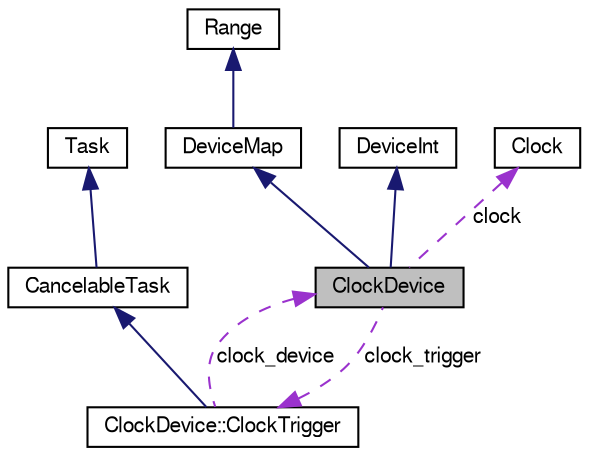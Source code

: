 digraph G
{
  edge [fontname="FreeSans",fontsize="10",labelfontname="FreeSans",labelfontsize="10"];
  node [fontname="FreeSans",fontsize="10",shape=record];
  Node1 [label="ClockDevice",height=0.2,width=0.4,color="black", fillcolor="grey75", style="filled" fontcolor="black"];
  Node2 -> Node1 [dir=back,color="midnightblue",fontsize="10",style="solid"];
  Node2 [label="DeviceMap",height=0.2,width=0.4,color="black", fillcolor="white", style="filled",URL="$classDeviceMap.html"];
  Node3 -> Node2 [dir=back,color="midnightblue",fontsize="10",style="solid"];
  Node3 [label="Range",height=0.2,width=0.4,color="black", fillcolor="white", style="filled",URL="$classRange.html"];
  Node4 -> Node1 [dir=back,color="midnightblue",fontsize="10",style="solid"];
  Node4 [label="DeviceInt",height=0.2,width=0.4,color="black", fillcolor="white", style="filled",URL="$classDeviceInt.html"];
  Node5 -> Node1 [dir=back,color="darkorchid3",fontsize="10",style="dashed",label="clock_trigger"];
  Node5 [label="ClockDevice::ClockTrigger",height=0.2,width=0.4,color="black", fillcolor="white", style="filled",URL="$classClockDevice_1_1ClockTrigger.html"];
  Node6 -> Node5 [dir=back,color="midnightblue",fontsize="10",style="solid"];
  Node6 [label="CancelableTask",height=0.2,width=0.4,color="black", fillcolor="white", style="filled",URL="$classCancelableTask.html"];
  Node7 -> Node6 [dir=back,color="midnightblue",fontsize="10",style="solid"];
  Node7 [label="Task",height=0.2,width=0.4,color="black", fillcolor="white", style="filled",URL="$classTask.html"];
  Node1 -> Node5 [dir=back,color="darkorchid3",fontsize="10",style="dashed",label="clock_device"];
  Node8 -> Node1 [dir=back,color="darkorchid3",fontsize="10",style="dashed",label="clock"];
  Node8 [label="Clock",height=0.2,width=0.4,color="black", fillcolor="white", style="filled",URL="$classClock.html"];
}
